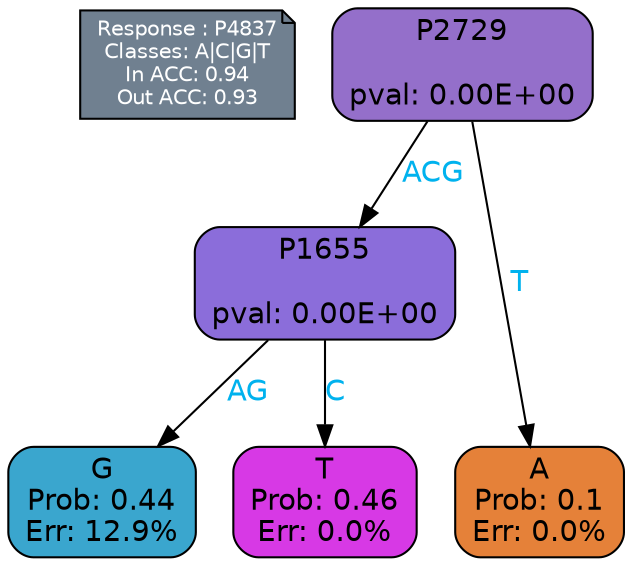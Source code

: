 digraph Tree {
node [shape=box, style="filled, rounded", color="black", fontname=helvetica] ;
graph [ranksep=equally, splines=polylines, bgcolor=transparent, dpi=600] ;
edge [fontname=helvetica] ;
LEGEND [label="Response : P4837
Classes: A|C|G|T
In ACC: 0.94
Out ACC: 0.93
",shape=note,align=left,style=filled,fillcolor="slategray",fontcolor="white",fontsize=10];1 [label="P2729

pval: 0.00E+00", fillcolor="#946fca"] ;
2 [label="P1655

pval: 0.00E+00", fillcolor="#8b6dda"] ;
3 [label="G
Prob: 0.44
Err: 12.9%", fillcolor="#3aa6ce"] ;
4 [label="T
Prob: 0.46
Err: 0.0%", fillcolor="#d739e5"] ;
5 [label="A
Prob: 0.1
Err: 0.0%", fillcolor="#e58139"] ;
1 -> 2 [label="ACG",fontcolor=deepskyblue2] ;
1 -> 5 [label="T",fontcolor=deepskyblue2] ;
2 -> 3 [label="AG",fontcolor=deepskyblue2] ;
2 -> 4 [label="C",fontcolor=deepskyblue2] ;
{rank = same; 3;4;5;}{rank = same; LEGEND;1;}}